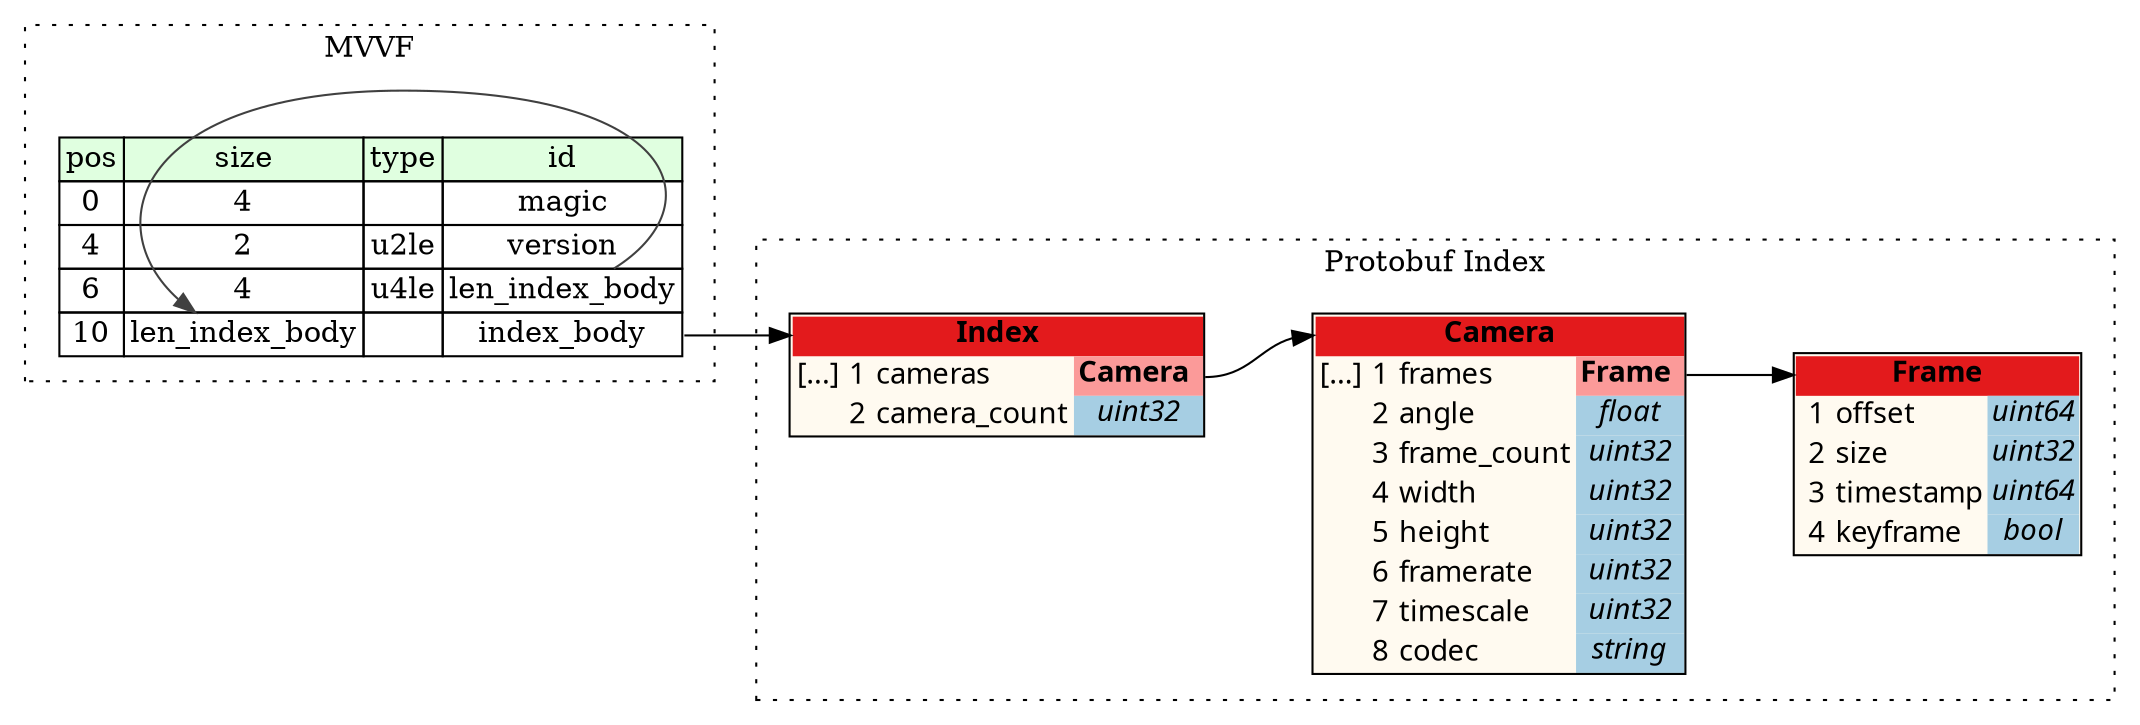 digraph {
	rankdir=LR;
	node [shape=plaintext];

	subgraph cluster__protobuf_index {
        label="Protobuf Index";
        graph[style=dotted];
		tooltip="";
		bgcolor="transparent"
		node [
			shape=plaintext
			fontname="Ubuntu"
		];
        /* ------ leaving the root package unwrapped ------ */
        Node_Ja_100	[shape=plaintext tooltip=".Index" label=<<TABLE BORDER="1" CELLBORDER="0" CELLSPACING="0" BGCOLOR="#fffaf0">
        <TR><TD COLSPAN="4" PORT="header" BGCOLOR="#e31a1c" ><b>Index</b></TD></TR><TR><TD >[...]</TD><TD >1</TD><TD ALIGN="left">cameras</TD><TD BGCOLOR="#fb9a99" PORT="pocameras" ><b>Camera </b></TD></TR><TR><TD ></TD><TD >2</TD><TD ALIGN="left">camera_count</TD><TD BGCOLOR="#a6cee3" PORT="pocamera_count"  TITLE="uint32"><i>uint32</i></TD></TR></TABLE>>];
        Node_Ja_101	[shape=plaintext tooltip=".Camera" label=<<TABLE BORDER="1" CELLBORDER="0" CELLSPACING="0" BGCOLOR="#fffaf0"><TR><TD COLSPAN="4" PORT="header" BGCOLOR="#e31a1c" ><b>Camera</b></TD></TR><TR><TD >[...]</TD><TD >1</TD><TD ALIGN="left">frames</TD><TD BGCOLOR="#fb9a99" PORT="poframes" ><b>Frame </b></TD></TR><TR><TD ></TD><TD >2</TD><TD ALIGN="left">angle</TD><TD BGCOLOR="#a6cee3" PORT="poangle"  TITLE="float"><i>float</i></TD></TR><TR><TD ></TD><TD >3</TD><TD ALIGN="left">frame_count</TD><TD BGCOLOR="#a6cee3" PORT="poframe_count"  TITLE="uint32"><i>uint32</i></TD></TR><TR><TD ></TD><TD >4</TD><TD ALIGN="left">width</TD><TD BGCOLOR="#a6cee3" PORT="powidth"  TITLE="uint32"><i>uint32</i></TD></TR><TR><TD ></TD><TD >5</TD><TD ALIGN="left">height</TD><TD BGCOLOR="#a6cee3" PORT="poheight"  TITLE="uint32"><i>uint32</i></TD></TR><TR><TD ></TD><TD >6</TD><TD ALIGN="left">framerate</TD><TD BGCOLOR="#a6cee3" PORT="poframerate"  TITLE="uint32"><i>uint32</i></TD></TR><TR><TD ></TD><TD >7</TD><TD ALIGN="left">timescale</TD><TD BGCOLOR="#a6cee3" PORT="potimescale"  TITLE="uint32"><i>uint32</i></TD></TR><TR><TD ></TD><TD >8</TD><TD ALIGN="left">codec</TD><TD BGCOLOR="#a6cee3" PORT="pocodec"  TITLE="string"><i>string</i></TD></TR></TABLE>>];
        Node_Ja_102	[shape=plaintext tooltip=".Frame" label=<<TABLE BORDER="1" CELLBORDER="0" CELLSPACING="0" BGCOLOR="#fffaf0"><TR><TD COLSPAN="4" PORT="header" BGCOLOR="#e31a1c" ><b>Frame</b></TD></TR><TR><TD ></TD><TD >1</TD><TD ALIGN="left">offset</TD><TD BGCOLOR="#a6cee3" PORT="pooffset"  TITLE="uint64"><i>uint64</i></TD></TR><TR><TD ></TD><TD >2</TD><TD ALIGN="left">size</TD><TD BGCOLOR="#a6cee3" PORT="posize"  TITLE="uint32"><i>uint32</i></TD></TR><TR><TD ></TD><TD >3</TD><TD ALIGN="left">timestamp</TD><TD BGCOLOR="#a6cee3" PORT="potimestamp"  TITLE="uint64"><i>uint64</i></TD></TR><TR><TD ></TD><TD >4</TD><TD ALIGN="left">keyframe</TD><TD BGCOLOR="#a6cee3" PORT="pokeyframe"  TITLE="bool"><i>bool</i></TD></TR>
		</TABLE>>];

        /* ------ connections ------ */
        Node_Ja_100:pocameras:e	-> Node_Ja_101:header [color="#000000" tooltip="Ja_100 --> Ja_101"];
        Node_Ja_101:poframes:e	-> Node_Ja_102:header [color="#000000" tooltip="Ja_101 --> Ja_102"];
    };

	subgraph cluster__mvv {
		label="MVVF";
		graph[style=dotted];

		mvv__seq [label=<<TABLE BORDER="0" CELLBORDER="1" CELLSPACING="0">
			<TR><TD BGCOLOR="#E0FFE0">pos</TD><TD BGCOLOR="#E0FFE0">size</TD><TD BGCOLOR="#E0FFE0">type</TD><TD BGCOLOR="#E0FFE0">id</TD></TR>
			<TR><TD PORT="magic_pos">0</TD><TD PORT="magic_size">4</TD><TD></TD><TD PORT="magic_type">magic</TD></TR>
			<TR><TD PORT="version_pos">4</TD><TD PORT="version_size">2</TD><TD>u2le</TD><TD PORT="version_type">version</TD></TR>
			<TR><TD PORT="len_index_body_pos">6</TD><TD PORT="len_index_body_size">4</TD><TD>u4le</TD><TD PORT="len_index_body_type">len_index_body</TD></TR>
			<TR><TD PORT="index_body_pos">10</TD><TD PORT="index_body_size">len_index_body</TD><TD></TD><TD PORT="index_body_type">index_body</TD></TR>
		</TABLE>>];

		mvv__seq:len_index_body_type -> mvv__seq:index_body_size [color="#404040"];
	};

	mvv__seq:index_body_type -> Node_Ja_100:header [ltail=cluster_0 lhead=cluster_1];

}
